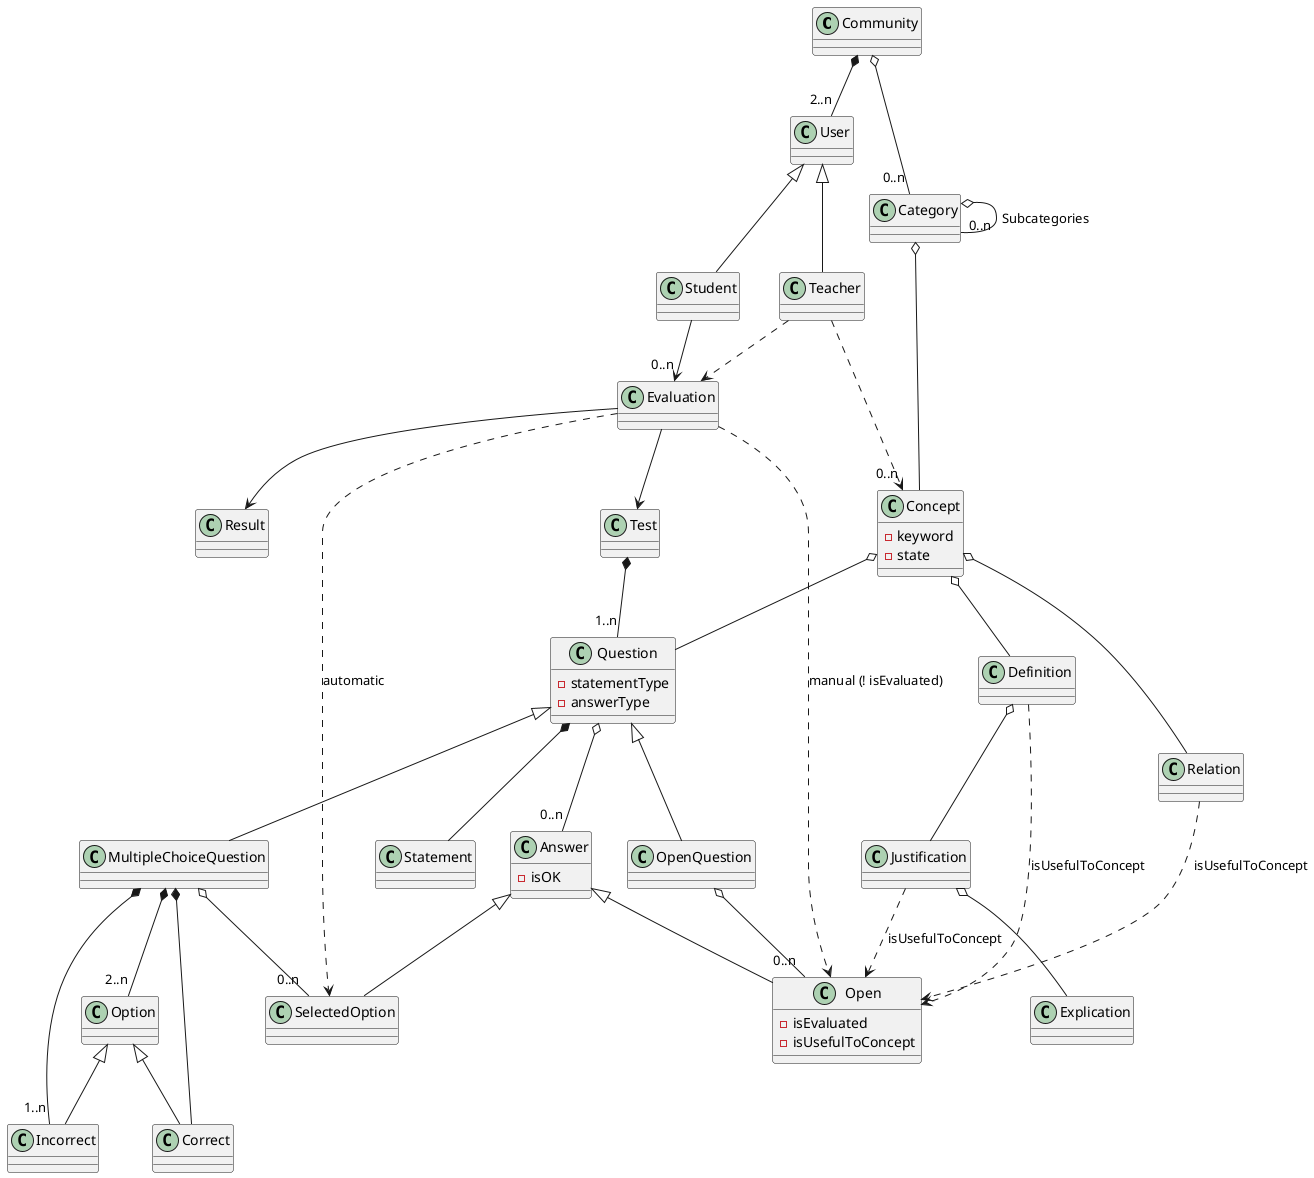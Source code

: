 @startuml OpoTestDomain

class Community

class User

class Teacher

class Student

class Evaluation

class Result

class Category 

class Test 

class Concept {
    - keyword
    - state
}

class Question {
    - statementType
    - answerType
}

class Statement

class Answer {
    - isOK
}

class MultipleChoiceQuestion

class OpenQuestion

class Option

class Correct

Class Incorrect

class Open {
    - isEvaluated
    - isUsefulToConcept
}

Class SelectedOption


Community *--"2..n" User
Community o--"0..n" Category

Category o--"0..n" Category : Subcategories

User <|-- Teacher
User <|-- Student

Teacher ..>"0..n" Concept
Category o-- Concept
'Concept --o Category
Concept o-- Question
'Question --o Concept
Concept o-- Definition
Definition o-- Justification
Justification o-- Explication
Concept o-- Relation

Student -->"0..n" Evaluation
Evaluation --> Test
Evaluation --> Result

Teacher ..> Evaluation
Definition ..> Open :isUsefulToConcept
Justification ..> Open :isUsefulToConcept
Relation ..> Open :isUsefulToConcept

Evaluation ..> Open : manual (! isEvaluated)
Evaluation ..> SelectedOption : automatic

Test *--"1..n" Question
Question <|-- MultipleChoiceQuestion
Question <|-- OpenQuestion
Question *--   Statement
MultipleChoiceQuestion *--"2..n" Option
Option <|-- Incorrect
Option <|-- Correct
MultipleChoiceQuestion *-- Correct
MultipleChoiceQuestion *--"1..n" Incorrect
MultipleChoiceQuestion o--"0..n" SelectedOption
OpenQuestion o--"0..n" Open
Question o--"0..n" Answer
Answer <|-- Open
Answer <|-- SelectedOption


@enduml




